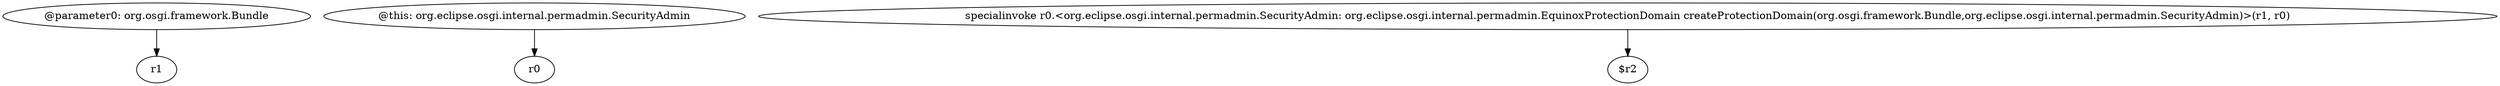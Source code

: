 digraph g {
0[label="@parameter0: org.osgi.framework.Bundle"]
1[label="r1"]
0->1[label=""]
2[label="@this: org.eclipse.osgi.internal.permadmin.SecurityAdmin"]
3[label="r0"]
2->3[label=""]
4[label="specialinvoke r0.<org.eclipse.osgi.internal.permadmin.SecurityAdmin: org.eclipse.osgi.internal.permadmin.EquinoxProtectionDomain createProtectionDomain(org.osgi.framework.Bundle,org.eclipse.osgi.internal.permadmin.SecurityAdmin)>(r1, r0)"]
5[label="$r2"]
4->5[label=""]
}